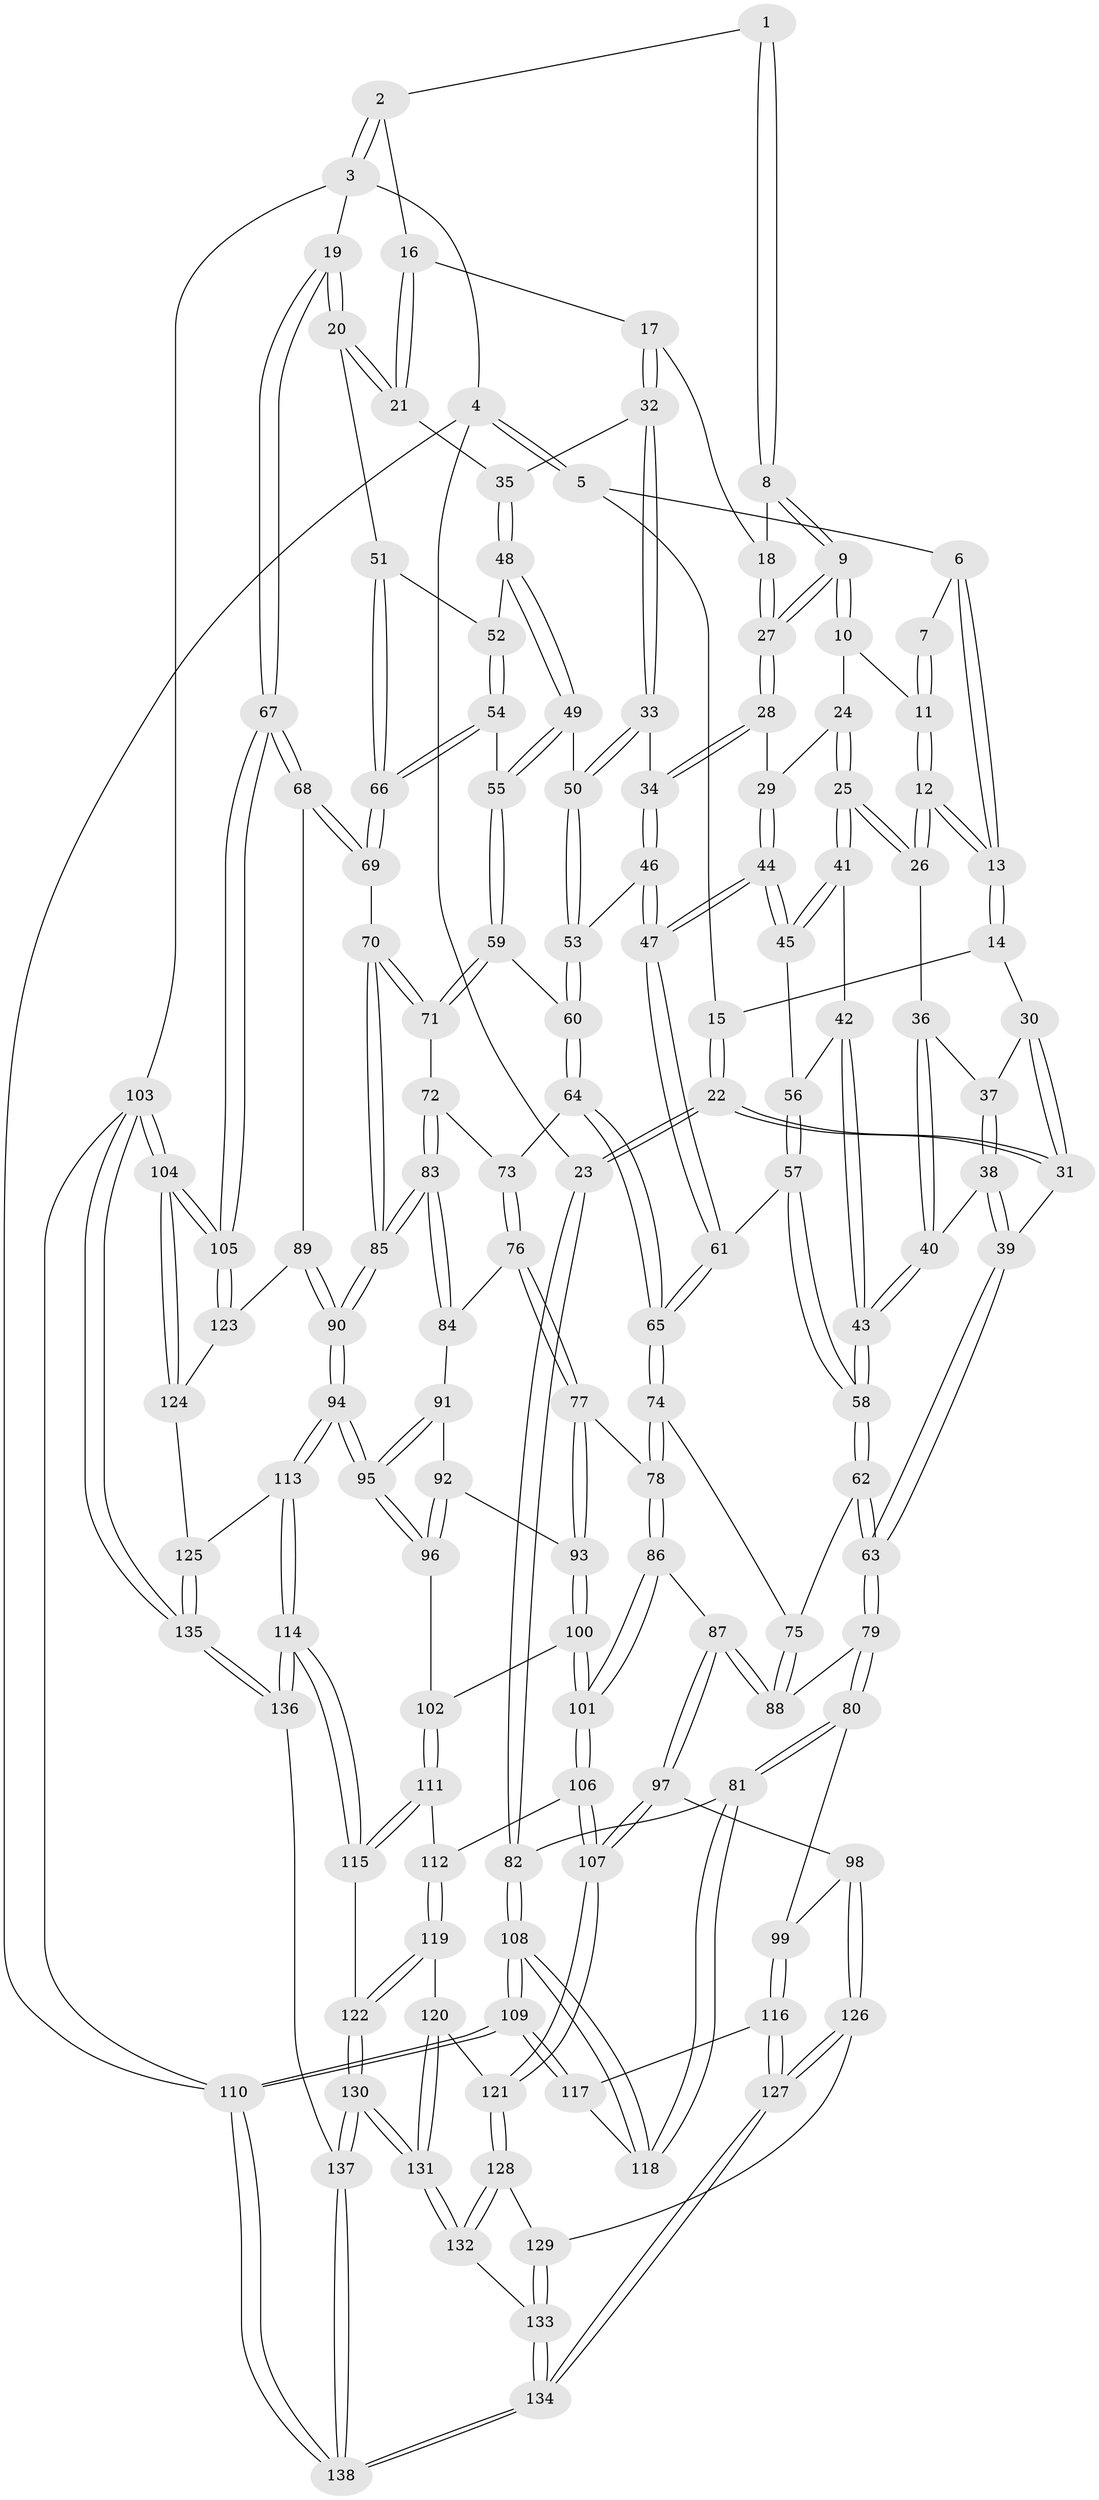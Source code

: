 // Generated by graph-tools (version 1.1) at 2025/01/03/09/25 05:01:31]
// undirected, 138 vertices, 342 edges
graph export_dot {
graph [start="1"]
  node [color=gray90,style=filled];
  1 [pos="+0.6336387281564593+0"];
  2 [pos="+1+0"];
  3 [pos="+1+0"];
  4 [pos="+0+0"];
  5 [pos="+0.03392019742406154+0"];
  6 [pos="+0.30485556889041343+0"];
  7 [pos="+0.3102446117115339+0"];
  8 [pos="+0.6136550325696756+0.011128027749466526"];
  9 [pos="+0.6057696529819581+0.037764645707184685"];
  10 [pos="+0.5050686642233025+0.06989850630191553"];
  11 [pos="+0.4808805446289579+0.061373768276677045"];
  12 [pos="+0.3317728029305528+0.08837617150307515"];
  13 [pos="+0.31385581713720956+0.059852461456845876"];
  14 [pos="+0.2163990395981105+0.09550117897024935"];
  15 [pos="+0.16854305280874554+0.07827923094021962"];
  16 [pos="+0.9196486609511207+0"];
  17 [pos="+0.832172313717772+0.06531235977461296"];
  18 [pos="+0.7893504739362592+0.0698770569713664"];
  19 [pos="+1+0.276155040660974"];
  20 [pos="+1+0.27118701825850833"];
  21 [pos="+0.9634227205439524+0.1977144941244178"];
  22 [pos="+0+0.23486836227801466"];
  23 [pos="+0+0.23004608060085924"];
  24 [pos="+0.49015221817129273+0.10973237221073215"];
  25 [pos="+0.4172127343476568+0.19587136475255823"];
  26 [pos="+0.3394001181529131+0.1216409832265305"];
  27 [pos="+0.6410240123400274+0.15969546097959406"];
  28 [pos="+0.6412519435439258+0.1635821437654912"];
  29 [pos="+0.5464639454183892+0.1950391351863153"];
  30 [pos="+0.20415596945136516+0.1260629338833358"];
  31 [pos="+0+0.2566181749458959"];
  32 [pos="+0.8308822607878498+0.1547345222673563"];
  33 [pos="+0.6582443120795629+0.18714495624873204"];
  34 [pos="+0.6571139934546142+0.18604657086142562"];
  35 [pos="+0.8644515804578146+0.20693899615972852"];
  36 [pos="+0.28077065303548143+0.19483066205337618"];
  37 [pos="+0.20845768299968379+0.18654912034927693"];
  38 [pos="+0.15674300717445544+0.22766503559902512"];
  39 [pos="+0+0.26389478473833894"];
  40 [pos="+0.2749602277023623+0.2841457625563965"];
  41 [pos="+0.42264159238887494+0.20770048648825792"];
  42 [pos="+0.31168548329996515+0.2776471302868177"];
  43 [pos="+0.2788025126931287+0.29319535821247683"];
  44 [pos="+0.46548059236427836+0.24490752120156334"];
  45 [pos="+0.44803695342256544+0.2345453619393267"];
  46 [pos="+0.554450111005135+0.29838544629399144"];
  47 [pos="+0.4921227284510827+0.3128854337937487"];
  48 [pos="+0.8550257828632555+0.2284518207813994"];
  49 [pos="+0.7395182220000115+0.2684254046626818"];
  50 [pos="+0.6657616242130533+0.2055469198309227"];
  51 [pos="+0.9765507071105393+0.339478523186434"];
  52 [pos="+0.85820085945161+0.259820891894482"];
  53 [pos="+0.6364636459788622+0.3219540441900402"];
  54 [pos="+0.8350291595703643+0.37853884516082725"];
  55 [pos="+0.7565934659702528+0.3871488838601391"];
  56 [pos="+0.38842813314363744+0.2940163701741735"];
  57 [pos="+0.33832875890289216+0.37192902236980907"];
  58 [pos="+0.2741257339378945+0.3829434347378211"];
  59 [pos="+0.7518140819279947+0.3909207370119558"];
  60 [pos="+0.6473753493130943+0.3708033475713488"];
  61 [pos="+0.4869224699902782+0.39178916177001805"];
  62 [pos="+0.22286459344714557+0.44559652656825677"];
  63 [pos="+0.21841223389186368+0.44835827511369813"];
  64 [pos="+0.5755123002634353+0.42266307200626596"];
  65 [pos="+0.5108894998659492+0.43654986947707525"];
  66 [pos="+0.8873559982965239+0.4061984518419604"];
  67 [pos="+1+0.5905958672576386"];
  68 [pos="+0.9870894740510323+0.5378254707281087"];
  69 [pos="+0.9187635713686514+0.5062487065371638"];
  70 [pos="+0.9132576917147534+0.5092033150869946"];
  71 [pos="+0.7390694284278911+0.4674966534068973"];
  72 [pos="+0.7377601159974634+0.47094749655531054"];
  73 [pos="+0.658117473628453+0.4866727684376638"];
  74 [pos="+0.5052657843238414+0.45706521228206237"];
  75 [pos="+0.38030556374819646+0.49148357387559893"];
  76 [pos="+0.6409596471537401+0.5357977619836559"];
  77 [pos="+0.5701530926215269+0.5818687148664792"];
  78 [pos="+0.5162813169492607+0.526746887760556"];
  79 [pos="+0.20648609886209926+0.5243147515557962"];
  80 [pos="+0.17210906818696267+0.6030554693934296"];
  81 [pos="+0.13907059954677783+0.6166928655554109"];
  82 [pos="+0+0.501434965053028"];
  83 [pos="+0.7528677984333109+0.5581029250236192"];
  84 [pos="+0.7253132329068422+0.5659510779417359"];
  85 [pos="+0.798583875334419+0.5952379980254437"];
  86 [pos="+0.4145550896195903+0.611992948709013"];
  87 [pos="+0.4081775265150337+0.6144536365027043"];
  88 [pos="+0.38650096245863474+0.5905332087620584"];
  89 [pos="+0.8440625936796134+0.7107840534190989"];
  90 [pos="+0.8090342790526923+0.7127372759472357"];
  91 [pos="+0.6910873359758172+0.5935073773797752"];
  92 [pos="+0.6446354819553433+0.6175766106660764"];
  93 [pos="+0.5739009076353785+0.5928191626225086"];
  94 [pos="+0.7711375170213577+0.7541028986247695"];
  95 [pos="+0.7271127855208217+0.7169199846006913"];
  96 [pos="+0.6805986753031741+0.6836300869889719"];
  97 [pos="+0.3588115651843527+0.7225381758574907"];
  98 [pos="+0.30084862426532344+0.7210909109556556"];
  99 [pos="+0.18744700608644596+0.619159828244965"];
  100 [pos="+0.5612882638100442+0.6395308751079847"];
  101 [pos="+0.5301046438739728+0.6826751317989836"];
  102 [pos="+0.6183870308106342+0.6917003087143081"];
  103 [pos="+1+1"];
  104 [pos="+1+0.759546675660973"];
  105 [pos="+1+0.6536621605708177"];
  106 [pos="+0.5265268063657347+0.6967676383388698"];
  107 [pos="+0.3710516232984081+0.7330897142027014"];
  108 [pos="+0+0.9435022066773604"];
  109 [pos="+0+1"];
  110 [pos="+0+1"];
  111 [pos="+0.6102322752132012+0.7272098144582951"];
  112 [pos="+0.5458205252212854+0.746846425717006"];
  113 [pos="+0.7587283531434089+0.7904478468909791"];
  114 [pos="+0.7443234367686099+0.8055198538553057"];
  115 [pos="+0.7405272410315294+0.8060885947173151"];
  116 [pos="+0.1782863847551773+0.8592683542239571"];
  117 [pos="+0.13422328093086436+0.8413655172681751"];
  118 [pos="+0.09698094004903436+0.6938089909050472"];
  119 [pos="+0.543454417377607+0.7862194184030347"];
  120 [pos="+0.5335717455874295+0.7905751284921935"];
  121 [pos="+0.4122592185092015+0.8086715033574748"];
  122 [pos="+0.6209135536817352+0.8461369514890121"];
  123 [pos="+0.8556269565007054+0.7129373270350369"];
  124 [pos="+0.958089592108977+0.8103504357263205"];
  125 [pos="+0.898401507762649+0.8735522997763522"];
  126 [pos="+0.23719807307266755+0.8350148841884684"];
  127 [pos="+0.19129273089696372+0.8663192475409652"];
  128 [pos="+0.41048882800020786+0.8320591322979973"];
  129 [pos="+0.30446307098599473+0.8673868142648352"];
  130 [pos="+0.5218641798342792+1"];
  131 [pos="+0.4738286451718451+0.9722308784837597"];
  132 [pos="+0.43154461822955814+0.9235329452560834"];
  133 [pos="+0.33030585405404206+0.9308230083818162"];
  134 [pos="+0.20993551509974429+1"];
  135 [pos="+1+1"];
  136 [pos="+0.7803484152142036+1"];
  137 [pos="+0.5418674552658521+1"];
  138 [pos="+0.1450676263805031+1"];
  1 -- 2;
  1 -- 8;
  1 -- 8;
  2 -- 3;
  2 -- 3;
  2 -- 16;
  3 -- 4;
  3 -- 19;
  3 -- 103;
  4 -- 5;
  4 -- 5;
  4 -- 23;
  4 -- 110;
  5 -- 6;
  5 -- 15;
  6 -- 7;
  6 -- 13;
  6 -- 13;
  7 -- 11;
  7 -- 11;
  8 -- 9;
  8 -- 9;
  8 -- 18;
  9 -- 10;
  9 -- 10;
  9 -- 27;
  9 -- 27;
  10 -- 11;
  10 -- 24;
  11 -- 12;
  11 -- 12;
  12 -- 13;
  12 -- 13;
  12 -- 26;
  12 -- 26;
  13 -- 14;
  13 -- 14;
  14 -- 15;
  14 -- 30;
  15 -- 22;
  15 -- 22;
  16 -- 17;
  16 -- 21;
  16 -- 21;
  17 -- 18;
  17 -- 32;
  17 -- 32;
  18 -- 27;
  18 -- 27;
  19 -- 20;
  19 -- 20;
  19 -- 67;
  19 -- 67;
  20 -- 21;
  20 -- 21;
  20 -- 51;
  21 -- 35;
  22 -- 23;
  22 -- 23;
  22 -- 31;
  22 -- 31;
  23 -- 82;
  23 -- 82;
  24 -- 25;
  24 -- 25;
  24 -- 29;
  25 -- 26;
  25 -- 26;
  25 -- 41;
  25 -- 41;
  26 -- 36;
  27 -- 28;
  27 -- 28;
  28 -- 29;
  28 -- 34;
  28 -- 34;
  29 -- 44;
  29 -- 44;
  30 -- 31;
  30 -- 31;
  30 -- 37;
  31 -- 39;
  32 -- 33;
  32 -- 33;
  32 -- 35;
  33 -- 34;
  33 -- 50;
  33 -- 50;
  34 -- 46;
  34 -- 46;
  35 -- 48;
  35 -- 48;
  36 -- 37;
  36 -- 40;
  36 -- 40;
  37 -- 38;
  37 -- 38;
  38 -- 39;
  38 -- 39;
  38 -- 40;
  39 -- 63;
  39 -- 63;
  40 -- 43;
  40 -- 43;
  41 -- 42;
  41 -- 45;
  41 -- 45;
  42 -- 43;
  42 -- 43;
  42 -- 56;
  43 -- 58;
  43 -- 58;
  44 -- 45;
  44 -- 45;
  44 -- 47;
  44 -- 47;
  45 -- 56;
  46 -- 47;
  46 -- 47;
  46 -- 53;
  47 -- 61;
  47 -- 61;
  48 -- 49;
  48 -- 49;
  48 -- 52;
  49 -- 50;
  49 -- 55;
  49 -- 55;
  50 -- 53;
  50 -- 53;
  51 -- 52;
  51 -- 66;
  51 -- 66;
  52 -- 54;
  52 -- 54;
  53 -- 60;
  53 -- 60;
  54 -- 55;
  54 -- 66;
  54 -- 66;
  55 -- 59;
  55 -- 59;
  56 -- 57;
  56 -- 57;
  57 -- 58;
  57 -- 58;
  57 -- 61;
  58 -- 62;
  58 -- 62;
  59 -- 60;
  59 -- 71;
  59 -- 71;
  60 -- 64;
  60 -- 64;
  61 -- 65;
  61 -- 65;
  62 -- 63;
  62 -- 63;
  62 -- 75;
  63 -- 79;
  63 -- 79;
  64 -- 65;
  64 -- 65;
  64 -- 73;
  65 -- 74;
  65 -- 74;
  66 -- 69;
  66 -- 69;
  67 -- 68;
  67 -- 68;
  67 -- 105;
  67 -- 105;
  68 -- 69;
  68 -- 69;
  68 -- 89;
  69 -- 70;
  70 -- 71;
  70 -- 71;
  70 -- 85;
  70 -- 85;
  71 -- 72;
  72 -- 73;
  72 -- 83;
  72 -- 83;
  73 -- 76;
  73 -- 76;
  74 -- 75;
  74 -- 78;
  74 -- 78;
  75 -- 88;
  75 -- 88;
  76 -- 77;
  76 -- 77;
  76 -- 84;
  77 -- 78;
  77 -- 93;
  77 -- 93;
  78 -- 86;
  78 -- 86;
  79 -- 80;
  79 -- 80;
  79 -- 88;
  80 -- 81;
  80 -- 81;
  80 -- 99;
  81 -- 82;
  81 -- 118;
  81 -- 118;
  82 -- 108;
  82 -- 108;
  83 -- 84;
  83 -- 84;
  83 -- 85;
  83 -- 85;
  84 -- 91;
  85 -- 90;
  85 -- 90;
  86 -- 87;
  86 -- 101;
  86 -- 101;
  87 -- 88;
  87 -- 88;
  87 -- 97;
  87 -- 97;
  89 -- 90;
  89 -- 90;
  89 -- 123;
  90 -- 94;
  90 -- 94;
  91 -- 92;
  91 -- 95;
  91 -- 95;
  92 -- 93;
  92 -- 96;
  92 -- 96;
  93 -- 100;
  93 -- 100;
  94 -- 95;
  94 -- 95;
  94 -- 113;
  94 -- 113;
  95 -- 96;
  95 -- 96;
  96 -- 102;
  97 -- 98;
  97 -- 107;
  97 -- 107;
  98 -- 99;
  98 -- 126;
  98 -- 126;
  99 -- 116;
  99 -- 116;
  100 -- 101;
  100 -- 101;
  100 -- 102;
  101 -- 106;
  101 -- 106;
  102 -- 111;
  102 -- 111;
  103 -- 104;
  103 -- 104;
  103 -- 135;
  103 -- 135;
  103 -- 110;
  104 -- 105;
  104 -- 105;
  104 -- 124;
  104 -- 124;
  105 -- 123;
  105 -- 123;
  106 -- 107;
  106 -- 107;
  106 -- 112;
  107 -- 121;
  107 -- 121;
  108 -- 109;
  108 -- 109;
  108 -- 118;
  108 -- 118;
  109 -- 110;
  109 -- 110;
  109 -- 117;
  109 -- 117;
  110 -- 138;
  110 -- 138;
  111 -- 112;
  111 -- 115;
  111 -- 115;
  112 -- 119;
  112 -- 119;
  113 -- 114;
  113 -- 114;
  113 -- 125;
  114 -- 115;
  114 -- 115;
  114 -- 136;
  114 -- 136;
  115 -- 122;
  116 -- 117;
  116 -- 127;
  116 -- 127;
  117 -- 118;
  119 -- 120;
  119 -- 122;
  119 -- 122;
  120 -- 121;
  120 -- 131;
  120 -- 131;
  121 -- 128;
  121 -- 128;
  122 -- 130;
  122 -- 130;
  123 -- 124;
  124 -- 125;
  125 -- 135;
  125 -- 135;
  126 -- 127;
  126 -- 127;
  126 -- 129;
  127 -- 134;
  127 -- 134;
  128 -- 129;
  128 -- 132;
  128 -- 132;
  129 -- 133;
  129 -- 133;
  130 -- 131;
  130 -- 131;
  130 -- 137;
  130 -- 137;
  131 -- 132;
  131 -- 132;
  132 -- 133;
  133 -- 134;
  133 -- 134;
  134 -- 138;
  134 -- 138;
  135 -- 136;
  135 -- 136;
  136 -- 137;
  137 -- 138;
  137 -- 138;
}
